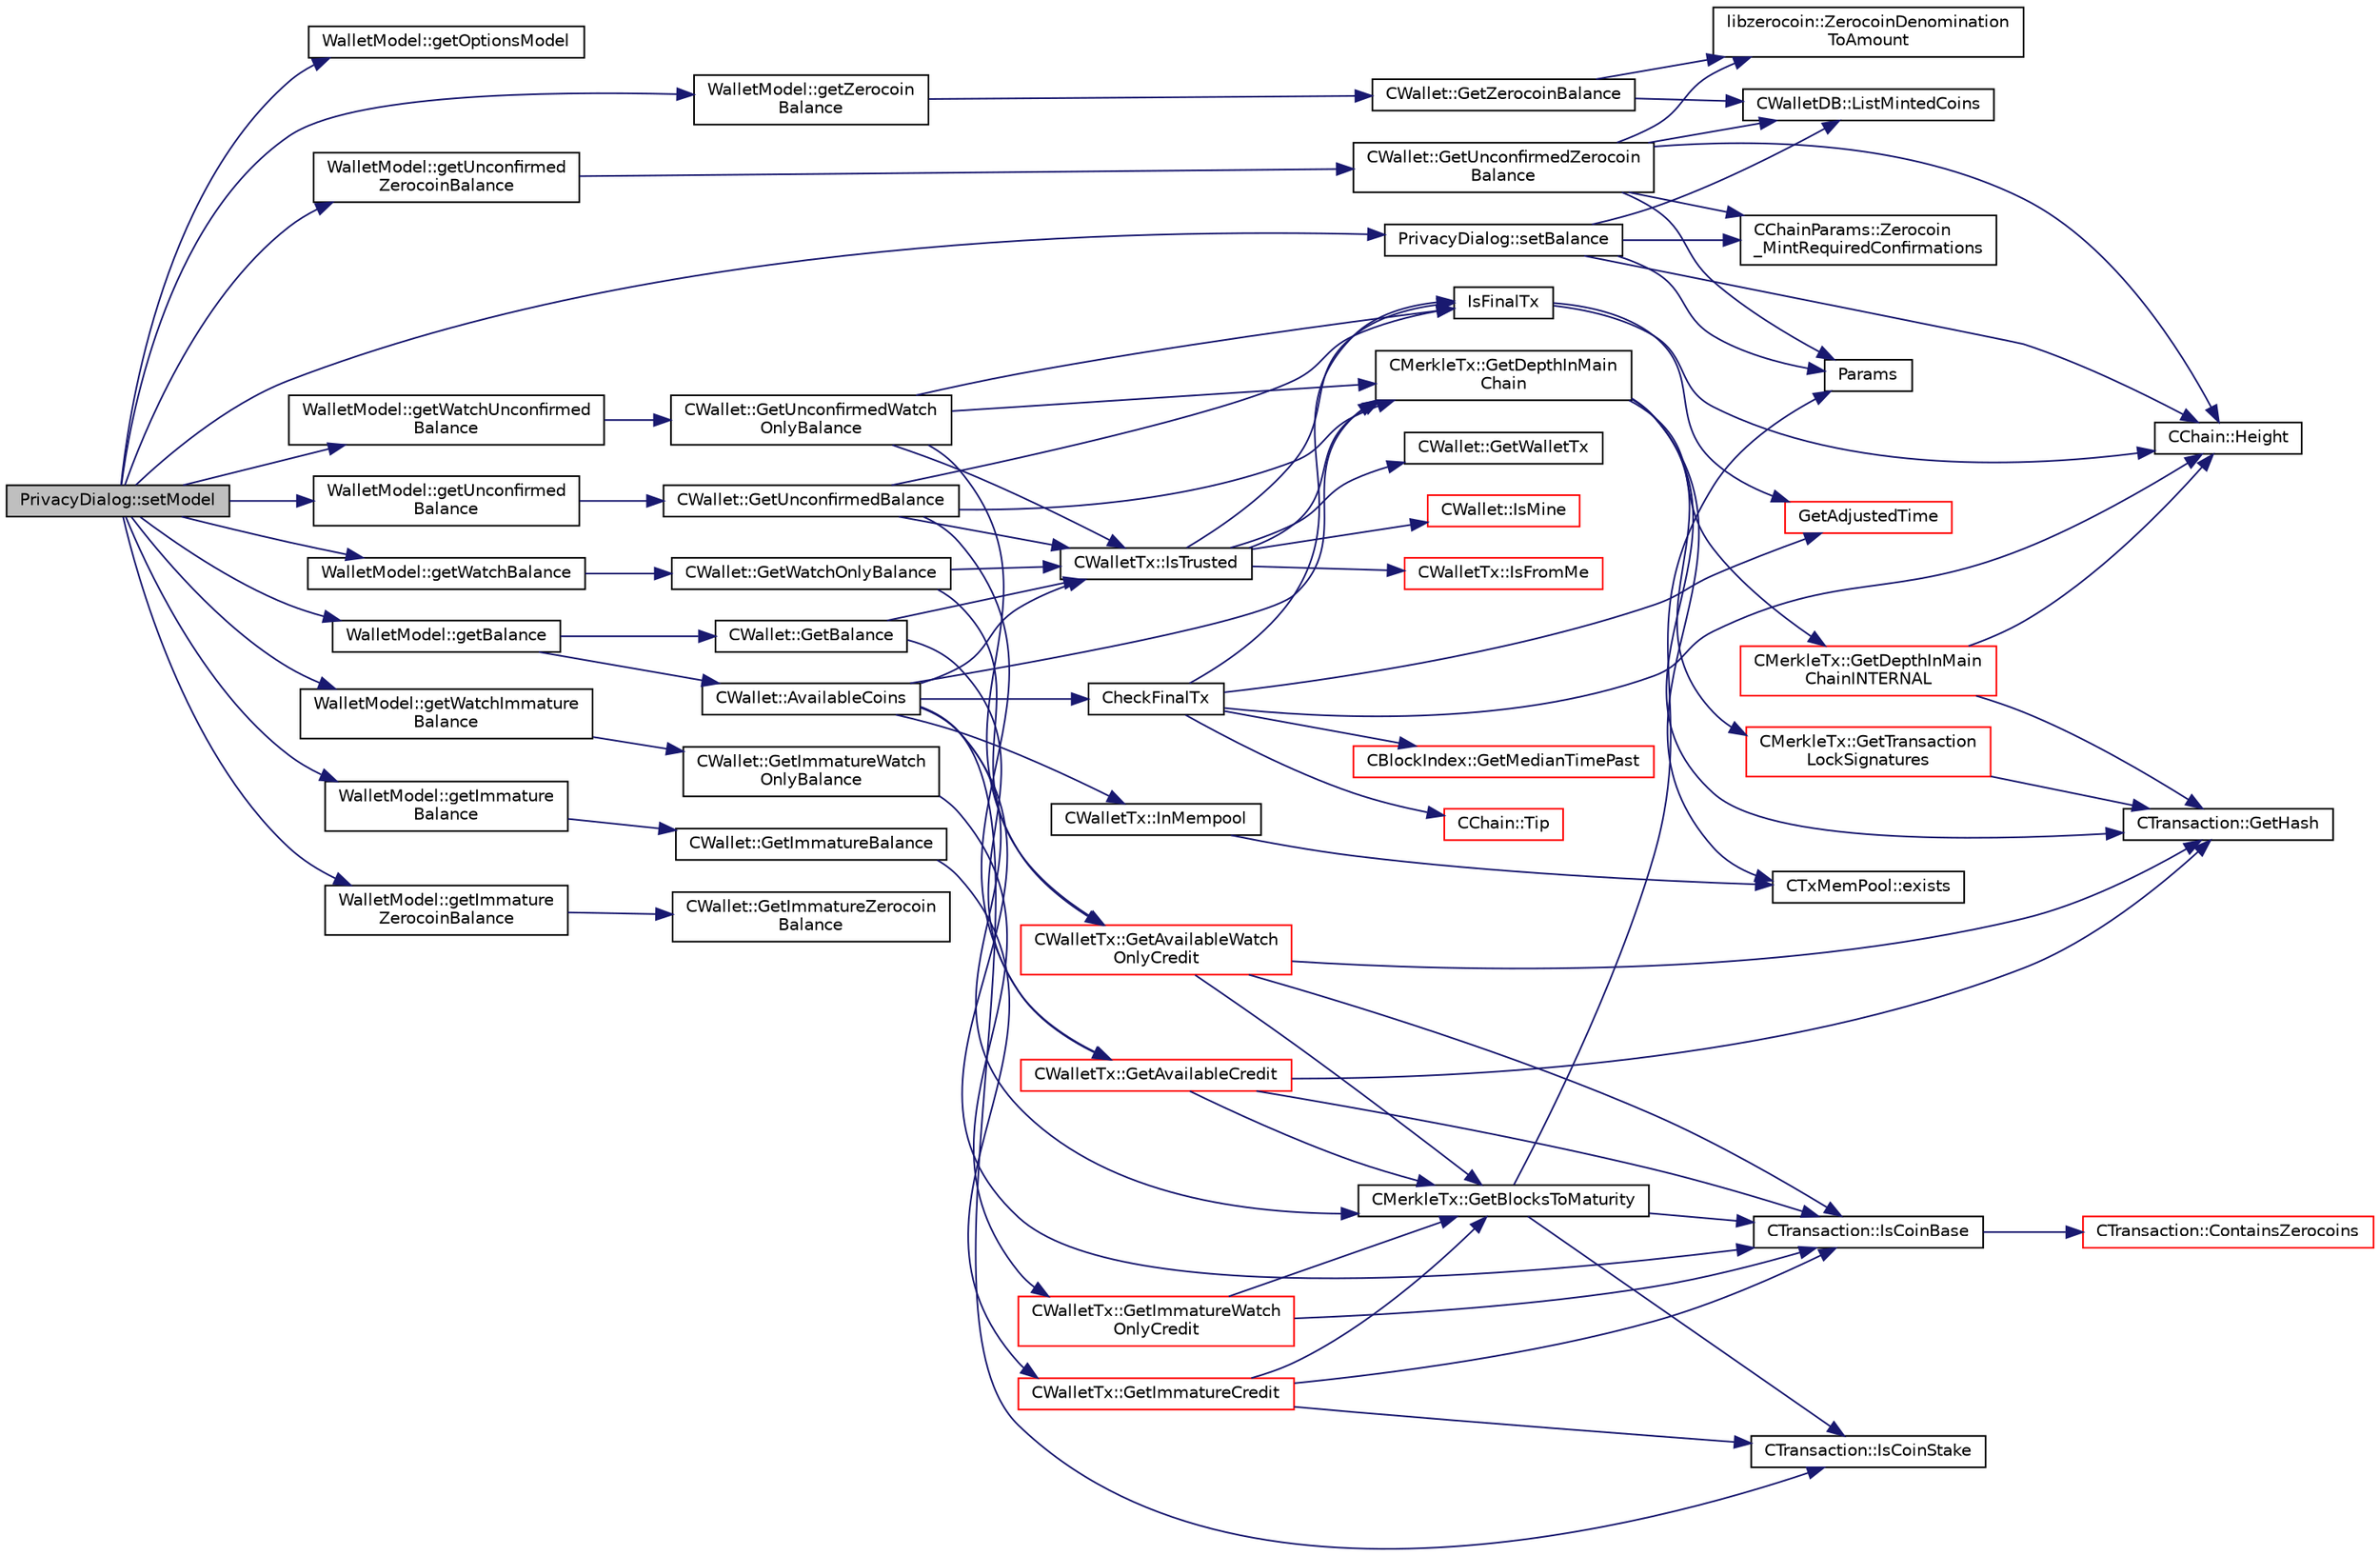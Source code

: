 digraph "PrivacyDialog::setModel"
{
  edge [fontname="Helvetica",fontsize="10",labelfontname="Helvetica",labelfontsize="10"];
  node [fontname="Helvetica",fontsize="10",shape=record];
  rankdir="LR";
  Node500 [label="PrivacyDialog::setModel",height=0.2,width=0.4,color="black", fillcolor="grey75", style="filled", fontcolor="black"];
  Node500 -> Node501 [color="midnightblue",fontsize="10",style="solid",fontname="Helvetica"];
  Node501 [label="WalletModel::getOptionsModel",height=0.2,width=0.4,color="black", fillcolor="white", style="filled",URL="$class_wallet_model.html#a96d53e56b3f8f07537ea2523f7a7d300"];
  Node500 -> Node502 [color="midnightblue",fontsize="10",style="solid",fontname="Helvetica"];
  Node502 [label="PrivacyDialog::setBalance",height=0.2,width=0.4,color="black", fillcolor="white", style="filled",URL="$class_privacy_dialog.html#aa2421362d12b1cbf7dd8d6412de5c018"];
  Node502 -> Node503 [color="midnightblue",fontsize="10",style="solid",fontname="Helvetica"];
  Node503 [label="CWalletDB::ListMintedCoins",height=0.2,width=0.4,color="black", fillcolor="white", style="filled",URL="$class_c_wallet_d_b.html#a906d7b97c6b94f4225957d576222bbb6"];
  Node502 -> Node504 [color="midnightblue",fontsize="10",style="solid",fontname="Helvetica"];
  Node504 [label="CChain::Height",height=0.2,width=0.4,color="black", fillcolor="white", style="filled",URL="$class_c_chain.html#ad4758bc8872ce065a9579f77c3171d40",tooltip="Return the maximal height in the chain. "];
  Node502 -> Node505 [color="midnightblue",fontsize="10",style="solid",fontname="Helvetica"];
  Node505 [label="Params",height=0.2,width=0.4,color="black", fillcolor="white", style="filled",URL="$chainparams_8cpp.html#ace5c5b706d71a324a417dd2db394fd4a",tooltip="Return the currently selected parameters. "];
  Node502 -> Node506 [color="midnightblue",fontsize="10",style="solid",fontname="Helvetica"];
  Node506 [label="CChainParams::Zerocoin\l_MintRequiredConfirmations",height=0.2,width=0.4,color="black", fillcolor="white", style="filled",URL="$class_c_chain_params.html#a76f3eaab883c0359e8c0b2d6941ef39c"];
  Node500 -> Node507 [color="midnightblue",fontsize="10",style="solid",fontname="Helvetica"];
  Node507 [label="WalletModel::getBalance",height=0.2,width=0.4,color="black", fillcolor="white", style="filled",URL="$class_wallet_model.html#a4d2cb225a19b89c64f4b5d81faf89beb"];
  Node507 -> Node508 [color="midnightblue",fontsize="10",style="solid",fontname="Helvetica"];
  Node508 [label="CWallet::AvailableCoins",height=0.2,width=0.4,color="black", fillcolor="white", style="filled",URL="$group___actions.html#ga8110e889be0f5915104e07bfe3839c68",tooltip="populate vCoins with vector of available COutputs. "];
  Node508 -> Node509 [color="midnightblue",fontsize="10",style="solid",fontname="Helvetica"];
  Node509 [label="CheckFinalTx",height=0.2,width=0.4,color="black", fillcolor="white", style="filled",URL="$main_8cpp.html#a7e254ea66e047c3d3ed0bedc5997fc4f",tooltip="Check if transaction will be final in the next block to be created. "];
  Node509 -> Node504 [color="midnightblue",fontsize="10",style="solid",fontname="Helvetica"];
  Node509 -> Node510 [color="midnightblue",fontsize="10",style="solid",fontname="Helvetica"];
  Node510 [label="CChain::Tip",height=0.2,width=0.4,color="red", fillcolor="white", style="filled",URL="$class_c_chain.html#a40ccefec14f8f3195c08c827af8cf412",tooltip="Returns the index entry for the tip of this chain, or NULL if none. "];
  Node509 -> Node512 [color="midnightblue",fontsize="10",style="solid",fontname="Helvetica"];
  Node512 [label="CBlockIndex::GetMedianTimePast",height=0.2,width=0.4,color="red", fillcolor="white", style="filled",URL="$class_c_block_index.html#aa9bd0ab02cf8b9c866618cee3a5a0583"];
  Node509 -> Node514 [color="midnightblue",fontsize="10",style="solid",fontname="Helvetica"];
  Node514 [label="GetAdjustedTime",height=0.2,width=0.4,color="red", fillcolor="white", style="filled",URL="$timedata_8cpp.html#a09f81b9c7650f898cf3cf305b87547e6"];
  Node509 -> Node517 [color="midnightblue",fontsize="10",style="solid",fontname="Helvetica"];
  Node517 [label="IsFinalTx",height=0.2,width=0.4,color="black", fillcolor="white", style="filled",URL="$main_8cpp.html#adc332cd7ac94e639bb4239618341be19"];
  Node517 -> Node504 [color="midnightblue",fontsize="10",style="solid",fontname="Helvetica"];
  Node517 -> Node514 [color="midnightblue",fontsize="10",style="solid",fontname="Helvetica"];
  Node508 -> Node518 [color="midnightblue",fontsize="10",style="solid",fontname="Helvetica"];
  Node518 [label="CWalletTx::IsTrusted",height=0.2,width=0.4,color="black", fillcolor="white", style="filled",URL="$class_c_wallet_tx.html#a71efb0d5b5def8ae00a1d74b8741bfcb"];
  Node518 -> Node517 [color="midnightblue",fontsize="10",style="solid",fontname="Helvetica"];
  Node518 -> Node519 [color="midnightblue",fontsize="10",style="solid",fontname="Helvetica"];
  Node519 [label="CMerkleTx::GetDepthInMain\lChain",height=0.2,width=0.4,color="black", fillcolor="white", style="filled",URL="$class_c_merkle_tx.html#a5bf3a355593ecce5799de92d013149b1",tooltip="Return depth of transaction in blockchain: -1 : not in blockchain, and not in memory pool (conflicted..."];
  Node519 -> Node520 [color="midnightblue",fontsize="10",style="solid",fontname="Helvetica"];
  Node520 [label="CMerkleTx::GetDepthInMain\lChainINTERNAL",height=0.2,width=0.4,color="red", fillcolor="white", style="filled",URL="$class_c_merkle_tx.html#ada4285bcdc83c90dc5829d9902b1271c"];
  Node520 -> Node524 [color="midnightblue",fontsize="10",style="solid",fontname="Helvetica"];
  Node524 [label="CTransaction::GetHash",height=0.2,width=0.4,color="black", fillcolor="white", style="filled",URL="$class_c_transaction.html#a7efd1379de830341417c0bfa23a149aa"];
  Node520 -> Node504 [color="midnightblue",fontsize="10",style="solid",fontname="Helvetica"];
  Node519 -> Node525 [color="midnightblue",fontsize="10",style="solid",fontname="Helvetica"];
  Node525 [label="CTxMemPool::exists",height=0.2,width=0.4,color="black", fillcolor="white", style="filled",URL="$class_c_tx_mem_pool.html#adba06e79be4a1a092dd2db8290733be7"];
  Node519 -> Node524 [color="midnightblue",fontsize="10",style="solid",fontname="Helvetica"];
  Node519 -> Node526 [color="midnightblue",fontsize="10",style="solid",fontname="Helvetica"];
  Node526 [label="CMerkleTx::GetTransaction\lLockSignatures",height=0.2,width=0.4,color="red", fillcolor="white", style="filled",URL="$class_c_merkle_tx.html#a29ab20d0785095dba254ca1050ba6989"];
  Node526 -> Node524 [color="midnightblue",fontsize="10",style="solid",fontname="Helvetica"];
  Node518 -> Node529 [color="midnightblue",fontsize="10",style="solid",fontname="Helvetica"];
  Node529 [label="CWalletTx::IsFromMe",height=0.2,width=0.4,color="red", fillcolor="white", style="filled",URL="$class_c_wallet_tx.html#a4b4fdec025af8171852c3eece1c2508f"];
  Node518 -> Node534 [color="midnightblue",fontsize="10",style="solid",fontname="Helvetica"];
  Node534 [label="CWallet::GetWalletTx",height=0.2,width=0.4,color="black", fillcolor="white", style="filled",URL="$group__map_wallet.html#gac496716bb889a5934fa27398aeb2330a"];
  Node518 -> Node535 [color="midnightblue",fontsize="10",style="solid",fontname="Helvetica"];
  Node535 [label="CWallet::IsMine",height=0.2,width=0.4,color="red", fillcolor="white", style="filled",URL="$group__map_wallet.html#ga4eada57edc1c443564b8cc9b853d955c"];
  Node508 -> Node536 [color="midnightblue",fontsize="10",style="solid",fontname="Helvetica"];
  Node536 [label="CTransaction::IsCoinBase",height=0.2,width=0.4,color="black", fillcolor="white", style="filled",URL="$class_c_transaction.html#a96256e8ac1bf79ad9c057e48c41132dd"];
  Node536 -> Node537 [color="midnightblue",fontsize="10",style="solid",fontname="Helvetica"];
  Node537 [label="CTransaction::ContainsZerocoins",height=0.2,width=0.4,color="red", fillcolor="white", style="filled",URL="$class_c_transaction.html#a613051e8e5651a7500cb455f37dd1116"];
  Node508 -> Node540 [color="midnightblue",fontsize="10",style="solid",fontname="Helvetica"];
  Node540 [label="CTransaction::IsCoinStake",height=0.2,width=0.4,color="black", fillcolor="white", style="filled",URL="$class_c_transaction.html#ace4278a41a296d40dcf5fb2b9cf007ec"];
  Node508 -> Node541 [color="midnightblue",fontsize="10",style="solid",fontname="Helvetica"];
  Node541 [label="CMerkleTx::GetBlocksToMaturity",height=0.2,width=0.4,color="black", fillcolor="white", style="filled",URL="$class_c_merkle_tx.html#a69ebd437f7b44169659c3527fe73b6ab"];
  Node541 -> Node536 [color="midnightblue",fontsize="10",style="solid",fontname="Helvetica"];
  Node541 -> Node540 [color="midnightblue",fontsize="10",style="solid",fontname="Helvetica"];
  Node541 -> Node505 [color="midnightblue",fontsize="10",style="solid",fontname="Helvetica"];
  Node508 -> Node519 [color="midnightblue",fontsize="10",style="solid",fontname="Helvetica"];
  Node508 -> Node542 [color="midnightblue",fontsize="10",style="solid",fontname="Helvetica"];
  Node542 [label="CWalletTx::InMempool",height=0.2,width=0.4,color="black", fillcolor="white", style="filled",URL="$group__map_wallet.html#gae4af382e1eeba62ee7e84100c7234f23"];
  Node542 -> Node525 [color="midnightblue",fontsize="10",style="solid",fontname="Helvetica"];
  Node507 -> Node543 [color="midnightblue",fontsize="10",style="solid",fontname="Helvetica"];
  Node543 [label="CWallet::GetBalance",height=0.2,width=0.4,color="black", fillcolor="white", style="filled",URL="$group___actions.html#gaa6522c2833bc0a84d216cf102b51ba05"];
  Node543 -> Node518 [color="midnightblue",fontsize="10",style="solid",fontname="Helvetica"];
  Node543 -> Node544 [color="midnightblue",fontsize="10",style="solid",fontname="Helvetica"];
  Node544 [label="CWalletTx::GetAvailableCredit",height=0.2,width=0.4,color="red", fillcolor="white", style="filled",URL="$class_c_wallet_tx.html#af3c82ba365c720dd3d929b86bf432ef6"];
  Node544 -> Node536 [color="midnightblue",fontsize="10",style="solid",fontname="Helvetica"];
  Node544 -> Node541 [color="midnightblue",fontsize="10",style="solid",fontname="Helvetica"];
  Node544 -> Node524 [color="midnightblue",fontsize="10",style="solid",fontname="Helvetica"];
  Node500 -> Node549 [color="midnightblue",fontsize="10",style="solid",fontname="Helvetica"];
  Node549 [label="WalletModel::getUnconfirmed\lBalance",height=0.2,width=0.4,color="black", fillcolor="white", style="filled",URL="$class_wallet_model.html#a5028f20a33e0d17942abeea537916736"];
  Node549 -> Node550 [color="midnightblue",fontsize="10",style="solid",fontname="Helvetica"];
  Node550 [label="CWallet::GetUnconfirmedBalance",height=0.2,width=0.4,color="black", fillcolor="white", style="filled",URL="$group___actions.html#ga6e6e1497535d499242c2f2a76d1cbe63"];
  Node550 -> Node517 [color="midnightblue",fontsize="10",style="solid",fontname="Helvetica"];
  Node550 -> Node518 [color="midnightblue",fontsize="10",style="solid",fontname="Helvetica"];
  Node550 -> Node519 [color="midnightblue",fontsize="10",style="solid",fontname="Helvetica"];
  Node550 -> Node544 [color="midnightblue",fontsize="10",style="solid",fontname="Helvetica"];
  Node500 -> Node551 [color="midnightblue",fontsize="10",style="solid",fontname="Helvetica"];
  Node551 [label="WalletModel::getImmature\lBalance",height=0.2,width=0.4,color="black", fillcolor="white", style="filled",URL="$class_wallet_model.html#ac5dbbc28b2c8ecd2e00fb45c6a2cb6f8"];
  Node551 -> Node552 [color="midnightblue",fontsize="10",style="solid",fontname="Helvetica"];
  Node552 [label="CWallet::GetImmatureBalance",height=0.2,width=0.4,color="black", fillcolor="white", style="filled",URL="$group___actions.html#ga6ab8dfa75c5c8d5539325f3981697964"];
  Node552 -> Node553 [color="midnightblue",fontsize="10",style="solid",fontname="Helvetica"];
  Node553 [label="CWalletTx::GetImmatureCredit",height=0.2,width=0.4,color="red", fillcolor="white", style="filled",URL="$class_c_wallet_tx.html#a19bb617269ab1ce42f5d18e1f1f8db09"];
  Node553 -> Node536 [color="midnightblue",fontsize="10",style="solid",fontname="Helvetica"];
  Node553 -> Node540 [color="midnightblue",fontsize="10",style="solid",fontname="Helvetica"];
  Node553 -> Node541 [color="midnightblue",fontsize="10",style="solid",fontname="Helvetica"];
  Node500 -> Node555 [color="midnightblue",fontsize="10",style="solid",fontname="Helvetica"];
  Node555 [label="WalletModel::getZerocoin\lBalance",height=0.2,width=0.4,color="black", fillcolor="white", style="filled",URL="$class_wallet_model.html#a9f75dd612381206f905a74de2c5be93a"];
  Node555 -> Node556 [color="midnightblue",fontsize="10",style="solid",fontname="Helvetica"];
  Node556 [label="CWallet::GetZerocoinBalance",height=0.2,width=0.4,color="black", fillcolor="white", style="filled",URL="$group___actions.html#gaba22138d6c6eabe35feed7570a78ee7d"];
  Node556 -> Node503 [color="midnightblue",fontsize="10",style="solid",fontname="Helvetica"];
  Node556 -> Node557 [color="midnightblue",fontsize="10",style="solid",fontname="Helvetica"];
  Node557 [label="libzerocoin::ZerocoinDenomination\lToAmount",height=0.2,width=0.4,color="black", fillcolor="white", style="filled",URL="$namespacelibzerocoin.html#aa2479161e18a4df0c60a6256e47cac97"];
  Node500 -> Node558 [color="midnightblue",fontsize="10",style="solid",fontname="Helvetica"];
  Node558 [label="WalletModel::getUnconfirmed\lZerocoinBalance",height=0.2,width=0.4,color="black", fillcolor="white", style="filled",URL="$class_wallet_model.html#a33e712aa6733a7bc8bb1a62973ce980a"];
  Node558 -> Node559 [color="midnightblue",fontsize="10",style="solid",fontname="Helvetica"];
  Node559 [label="CWallet::GetUnconfirmedZerocoin\lBalance",height=0.2,width=0.4,color="black", fillcolor="white", style="filled",URL="$group___actions.html#ga3f3fbeab349ab9f1a9bc45f1f7aea691"];
  Node559 -> Node503 [color="midnightblue",fontsize="10",style="solid",fontname="Helvetica"];
  Node559 -> Node504 [color="midnightblue",fontsize="10",style="solid",fontname="Helvetica"];
  Node559 -> Node505 [color="midnightblue",fontsize="10",style="solid",fontname="Helvetica"];
  Node559 -> Node506 [color="midnightblue",fontsize="10",style="solid",fontname="Helvetica"];
  Node559 -> Node557 [color="midnightblue",fontsize="10",style="solid",fontname="Helvetica"];
  Node500 -> Node560 [color="midnightblue",fontsize="10",style="solid",fontname="Helvetica"];
  Node560 [label="WalletModel::getImmature\lZerocoinBalance",height=0.2,width=0.4,color="black", fillcolor="white", style="filled",URL="$class_wallet_model.html#a223e93e413b0c79315e844bee6b8e25c"];
  Node560 -> Node561 [color="midnightblue",fontsize="10",style="solid",fontname="Helvetica"];
  Node561 [label="CWallet::GetImmatureZerocoin\lBalance",height=0.2,width=0.4,color="black", fillcolor="white", style="filled",URL="$group___actions.html#gaae3dc5685679930143e0ea16cb560ea7"];
  Node500 -> Node562 [color="midnightblue",fontsize="10",style="solid",fontname="Helvetica"];
  Node562 [label="WalletModel::getWatchBalance",height=0.2,width=0.4,color="black", fillcolor="white", style="filled",URL="$class_wallet_model.html#a6d9050286d99bccb4a28a8d88f0ca5f8"];
  Node562 -> Node563 [color="midnightblue",fontsize="10",style="solid",fontname="Helvetica"];
  Node563 [label="CWallet::GetWatchOnlyBalance",height=0.2,width=0.4,color="black", fillcolor="white", style="filled",URL="$group___actions.html#ga92a58ebac7d7d398597657600db56611"];
  Node563 -> Node518 [color="midnightblue",fontsize="10",style="solid",fontname="Helvetica"];
  Node563 -> Node564 [color="midnightblue",fontsize="10",style="solid",fontname="Helvetica"];
  Node564 [label="CWalletTx::GetAvailableWatch\lOnlyCredit",height=0.2,width=0.4,color="red", fillcolor="white", style="filled",URL="$class_c_wallet_tx.html#ac78c4da3c420b2b28370cba7044dd68d"];
  Node564 -> Node536 [color="midnightblue",fontsize="10",style="solid",fontname="Helvetica"];
  Node564 -> Node541 [color="midnightblue",fontsize="10",style="solid",fontname="Helvetica"];
  Node564 -> Node524 [color="midnightblue",fontsize="10",style="solid",fontname="Helvetica"];
  Node500 -> Node565 [color="midnightblue",fontsize="10",style="solid",fontname="Helvetica"];
  Node565 [label="WalletModel::getWatchUnconfirmed\lBalance",height=0.2,width=0.4,color="black", fillcolor="white", style="filled",URL="$class_wallet_model.html#a691b35afd9aff056e1398fd057691ff1"];
  Node565 -> Node566 [color="midnightblue",fontsize="10",style="solid",fontname="Helvetica"];
  Node566 [label="CWallet::GetUnconfirmedWatch\lOnlyBalance",height=0.2,width=0.4,color="black", fillcolor="white", style="filled",URL="$group___actions.html#gab0c110f14f0429f9de594b2293837621"];
  Node566 -> Node517 [color="midnightblue",fontsize="10",style="solid",fontname="Helvetica"];
  Node566 -> Node518 [color="midnightblue",fontsize="10",style="solid",fontname="Helvetica"];
  Node566 -> Node519 [color="midnightblue",fontsize="10",style="solid",fontname="Helvetica"];
  Node566 -> Node564 [color="midnightblue",fontsize="10",style="solid",fontname="Helvetica"];
  Node500 -> Node567 [color="midnightblue",fontsize="10",style="solid",fontname="Helvetica"];
  Node567 [label="WalletModel::getWatchImmature\lBalance",height=0.2,width=0.4,color="black", fillcolor="white", style="filled",URL="$class_wallet_model.html#a9da743fbe881d4928eeafc48f50ef3d5"];
  Node567 -> Node568 [color="midnightblue",fontsize="10",style="solid",fontname="Helvetica"];
  Node568 [label="CWallet::GetImmatureWatch\lOnlyBalance",height=0.2,width=0.4,color="black", fillcolor="white", style="filled",URL="$group___actions.html#ga1372ba886aaeda65bf28758c9ccb65b4"];
  Node568 -> Node569 [color="midnightblue",fontsize="10",style="solid",fontname="Helvetica"];
  Node569 [label="CWalletTx::GetImmatureWatch\lOnlyCredit",height=0.2,width=0.4,color="red", fillcolor="white", style="filled",URL="$class_c_wallet_tx.html#a72f8eabb937fe06b415316c2ef4ea510"];
  Node569 -> Node536 [color="midnightblue",fontsize="10",style="solid",fontname="Helvetica"];
  Node569 -> Node541 [color="midnightblue",fontsize="10",style="solid",fontname="Helvetica"];
}
